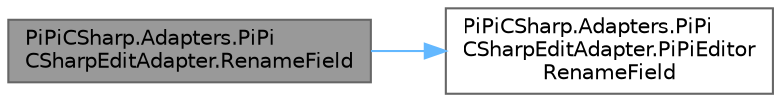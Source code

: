 digraph "PiPiCSharp.Adapters.PiPiCSharpEditAdapter.RenameField"
{
 // LATEX_PDF_SIZE
  bgcolor="transparent";
  edge [fontname=Helvetica,fontsize=10,labelfontname=Helvetica,labelfontsize=10];
  node [fontname=Helvetica,fontsize=10,shape=box,height=0.2,width=0.4];
  rankdir="LR";
  Node1 [id="Node000001",label="PiPiCSharp.Adapters.PiPi\lCSharpEditAdapter.RenameField",height=0.2,width=0.4,color="gray40", fillcolor="grey60", style="filled", fontcolor="black",tooltip="Rename field."];
  Node1 -> Node2 [id="edge1_Node000001_Node000002",color="steelblue1",style="solid",tooltip=" "];
  Node2 [id="Node000002",label="PiPiCSharp.Adapters.PiPi\lCSharpEditAdapter.PiPiEditor\lRenameField",height=0.2,width=0.4,color="grey40", fillcolor="white", style="filled",URL="$class_pi_pi_c_sharp_1_1_adapters_1_1_pi_pi_c_sharp_edit_adapter.html#a57bf48fa0a1c55f96e547634041356ef",tooltip="Invoke c++ PiPiEditor RenameField."];
}
